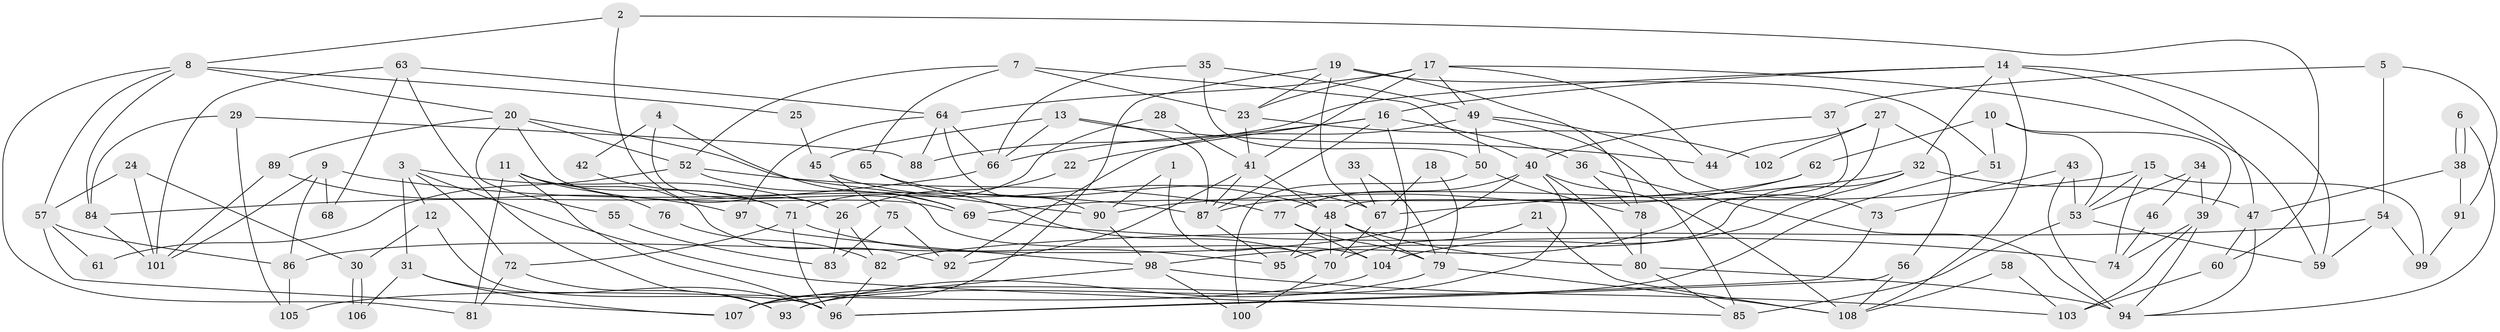 // Generated by graph-tools (version 1.1) at 2025/35/03/09/25 02:35:59]
// undirected, 108 vertices, 216 edges
graph export_dot {
graph [start="1"]
  node [color=gray90,style=filled];
  1;
  2;
  3;
  4;
  5;
  6;
  7;
  8;
  9;
  10;
  11;
  12;
  13;
  14;
  15;
  16;
  17;
  18;
  19;
  20;
  21;
  22;
  23;
  24;
  25;
  26;
  27;
  28;
  29;
  30;
  31;
  32;
  33;
  34;
  35;
  36;
  37;
  38;
  39;
  40;
  41;
  42;
  43;
  44;
  45;
  46;
  47;
  48;
  49;
  50;
  51;
  52;
  53;
  54;
  55;
  56;
  57;
  58;
  59;
  60;
  61;
  62;
  63;
  64;
  65;
  66;
  67;
  68;
  69;
  70;
  71;
  72;
  73;
  74;
  75;
  76;
  77;
  78;
  79;
  80;
  81;
  82;
  83;
  84;
  85;
  86;
  87;
  88;
  89;
  90;
  91;
  92;
  93;
  94;
  95;
  96;
  97;
  98;
  99;
  100;
  101;
  102;
  103;
  104;
  105;
  106;
  107;
  108;
  1 -- 90;
  1 -- 70;
  2 -- 8;
  2 -- 60;
  2 -- 26;
  3 -- 12;
  3 -- 85;
  3 -- 26;
  3 -- 31;
  3 -- 72;
  4 -- 69;
  4 -- 104;
  4 -- 42;
  5 -- 91;
  5 -- 37;
  5 -- 54;
  6 -- 94;
  6 -- 38;
  6 -- 38;
  7 -- 23;
  7 -- 52;
  7 -- 40;
  7 -- 65;
  8 -- 84;
  8 -- 57;
  8 -- 20;
  8 -- 25;
  8 -- 81;
  9 -- 86;
  9 -- 87;
  9 -- 68;
  9 -- 101;
  10 -- 53;
  10 -- 62;
  10 -- 39;
  10 -- 51;
  11 -- 71;
  11 -- 81;
  11 -- 76;
  11 -- 92;
  11 -- 96;
  12 -- 30;
  12 -- 96;
  13 -- 66;
  13 -- 87;
  13 -- 44;
  13 -- 45;
  14 -- 59;
  14 -- 108;
  14 -- 16;
  14 -- 32;
  14 -- 47;
  14 -- 88;
  15 -- 53;
  15 -- 90;
  15 -- 74;
  15 -- 99;
  16 -- 87;
  16 -- 22;
  16 -- 36;
  16 -- 66;
  16 -- 104;
  17 -- 23;
  17 -- 49;
  17 -- 41;
  17 -- 44;
  17 -- 59;
  17 -- 64;
  18 -- 79;
  18 -- 67;
  19 -- 107;
  19 -- 67;
  19 -- 23;
  19 -- 51;
  19 -- 78;
  20 -- 69;
  20 -- 52;
  20 -- 55;
  20 -- 89;
  20 -- 90;
  21 -- 70;
  21 -- 108;
  22 -- 26;
  23 -- 41;
  23 -- 102;
  24 -- 57;
  24 -- 101;
  24 -- 30;
  25 -- 45;
  26 -- 82;
  26 -- 83;
  27 -- 98;
  27 -- 44;
  27 -- 56;
  27 -- 102;
  28 -- 41;
  28 -- 71;
  29 -- 88;
  29 -- 84;
  29 -- 105;
  30 -- 106;
  30 -- 106;
  31 -- 96;
  31 -- 106;
  31 -- 107;
  32 -- 95;
  32 -- 47;
  32 -- 67;
  32 -- 104;
  33 -- 67;
  33 -- 79;
  34 -- 39;
  34 -- 53;
  34 -- 46;
  35 -- 66;
  35 -- 50;
  35 -- 49;
  36 -- 78;
  36 -- 94;
  37 -- 40;
  37 -- 48;
  38 -- 47;
  38 -- 91;
  39 -- 94;
  39 -- 74;
  39 -- 103;
  40 -- 80;
  40 -- 77;
  40 -- 86;
  40 -- 93;
  40 -- 108;
  41 -- 48;
  41 -- 87;
  41 -- 92;
  42 -- 71;
  43 -- 73;
  43 -- 94;
  43 -- 53;
  45 -- 48;
  45 -- 75;
  46 -- 74;
  47 -- 60;
  47 -- 94;
  48 -- 79;
  48 -- 70;
  48 -- 80;
  48 -- 95;
  49 -- 92;
  49 -- 50;
  49 -- 73;
  49 -- 85;
  50 -- 78;
  50 -- 100;
  51 -- 107;
  52 -- 77;
  52 -- 61;
  52 -- 69;
  53 -- 85;
  53 -- 59;
  54 -- 59;
  54 -- 82;
  54 -- 99;
  55 -- 83;
  56 -- 96;
  56 -- 108;
  57 -- 86;
  57 -- 107;
  57 -- 61;
  58 -- 103;
  58 -- 108;
  60 -- 103;
  62 -- 69;
  62 -- 87;
  63 -- 93;
  63 -- 64;
  63 -- 68;
  63 -- 101;
  64 -- 97;
  64 -- 66;
  64 -- 88;
  64 -- 90;
  65 -- 70;
  65 -- 67;
  66 -- 84;
  67 -- 70;
  69 -- 74;
  70 -- 100;
  71 -- 72;
  71 -- 96;
  71 -- 95;
  72 -- 93;
  72 -- 81;
  73 -- 96;
  75 -- 92;
  75 -- 83;
  76 -- 82;
  77 -- 104;
  77 -- 79;
  78 -- 80;
  79 -- 108;
  79 -- 93;
  80 -- 94;
  80 -- 85;
  82 -- 96;
  84 -- 101;
  86 -- 105;
  87 -- 95;
  89 -- 101;
  89 -- 97;
  90 -- 98;
  91 -- 99;
  97 -- 98;
  98 -- 107;
  98 -- 100;
  98 -- 103;
  104 -- 105;
}
